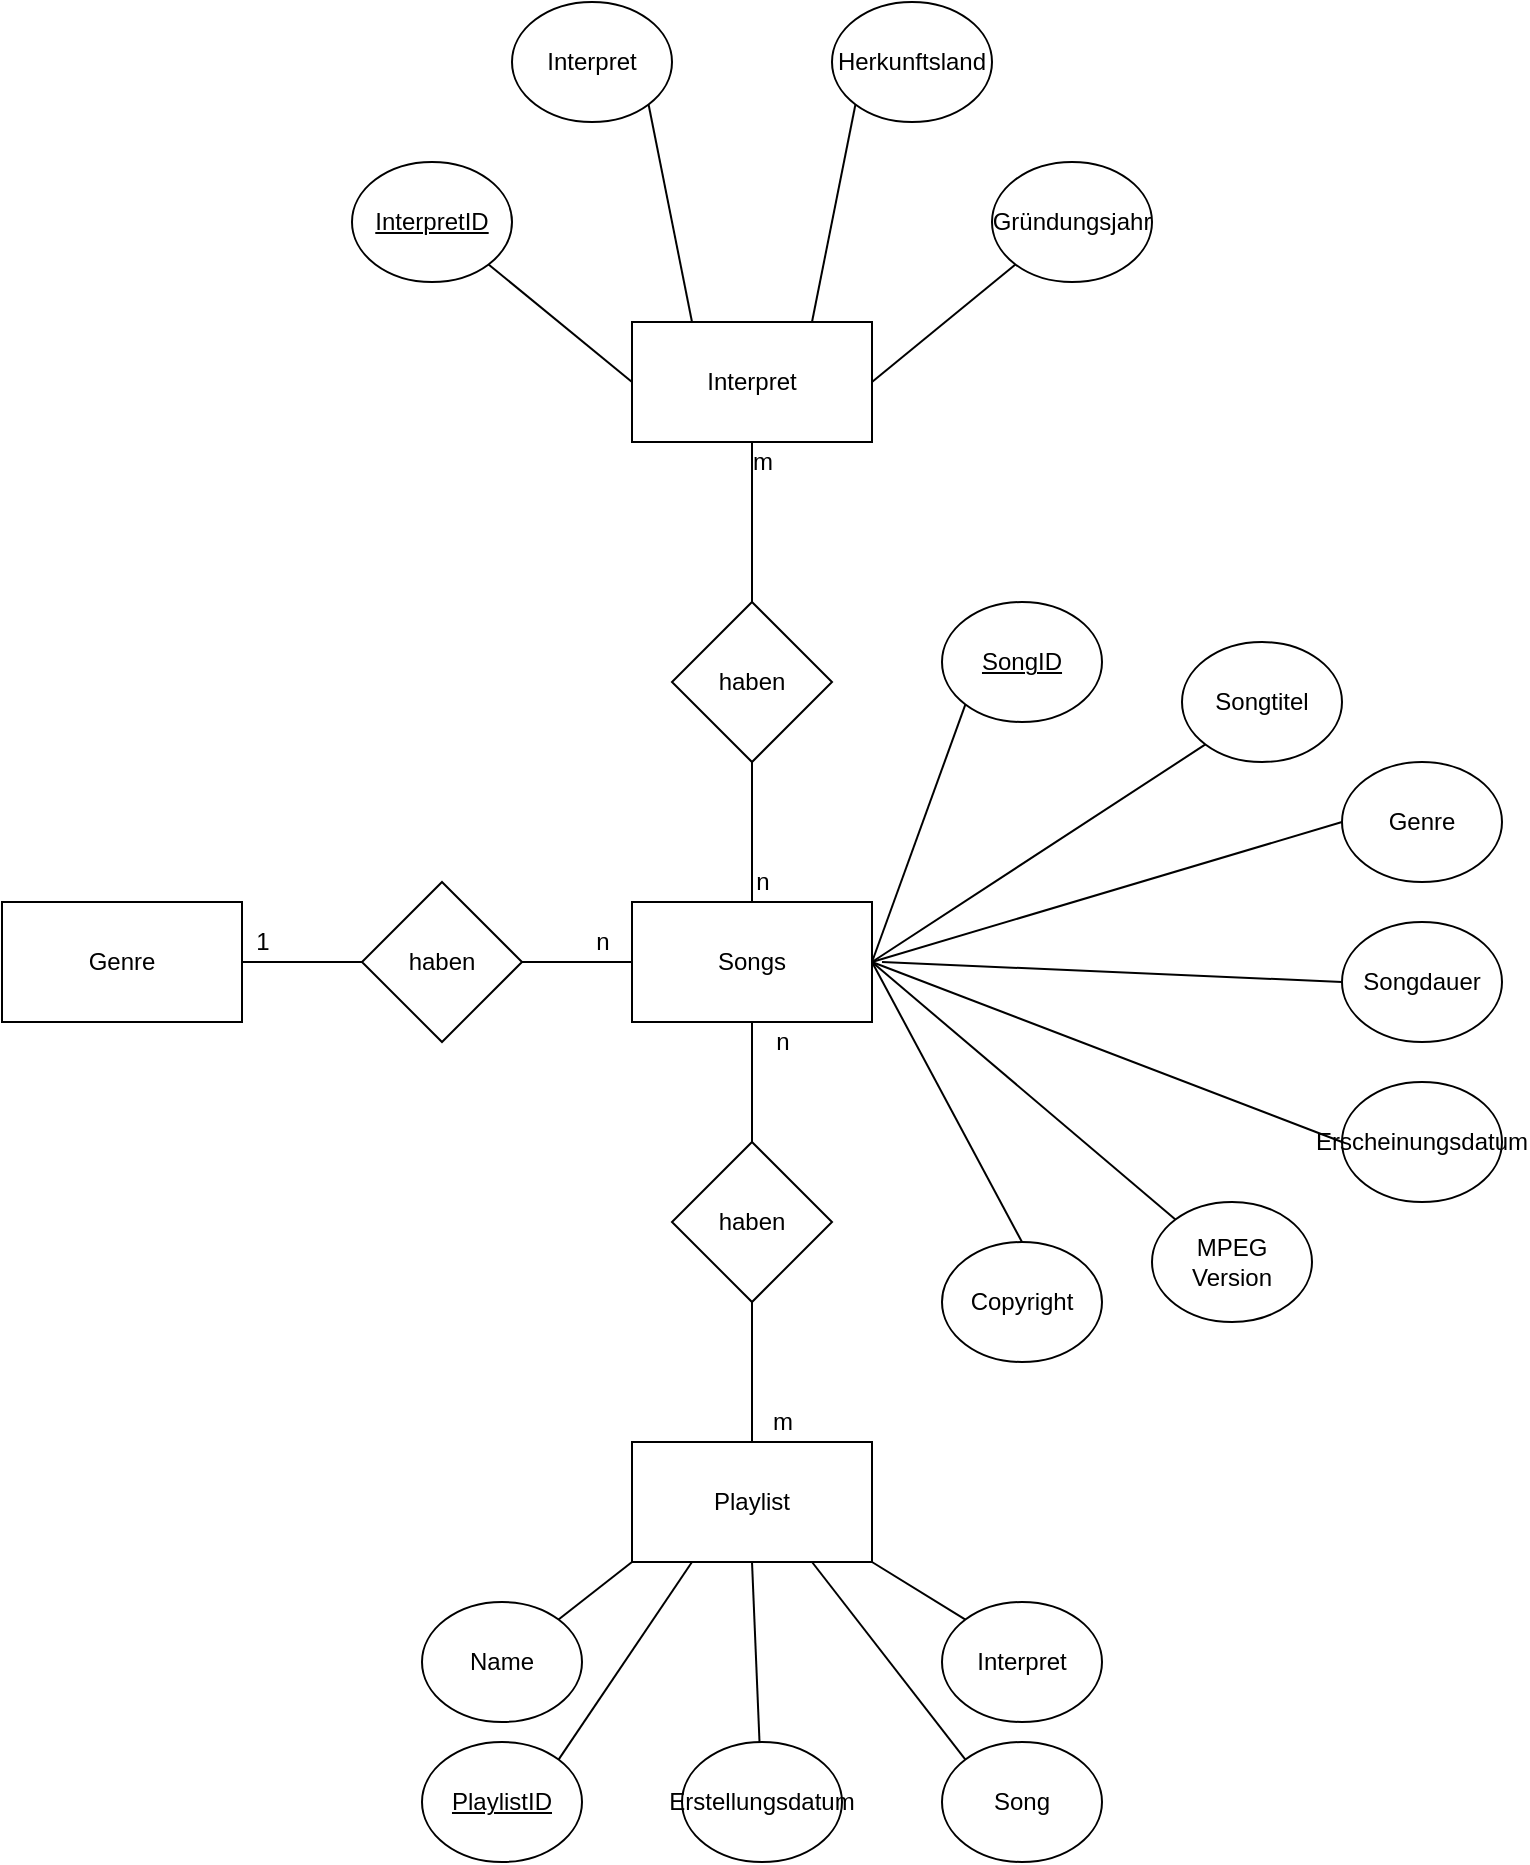 <mxfile version="15.9.6" type="github">
  <diagram id="R2lEEEUBdFMjLlhIrx00" name="Page-1">
    <mxGraphModel dx="1422" dy="804" grid="1" gridSize="10" guides="1" tooltips="1" connect="1" arrows="1" fold="1" page="1" pageScale="1" pageWidth="850" pageHeight="1100" math="0" shadow="0" extFonts="Permanent Marker^https://fonts.googleapis.com/css?family=Permanent+Marker">
      <root>
        <mxCell id="0" />
        <mxCell id="1" parent="0" />
        <mxCell id="w77EJnv2JKa_y9g_lHDK-1" value="Interpret" style="rounded=0;whiteSpace=wrap;html=1;" vertex="1" parent="1">
          <mxGeometry x="365" y="190" width="120" height="60" as="geometry" />
        </mxCell>
        <mxCell id="w77EJnv2JKa_y9g_lHDK-2" value="haben" style="rhombus;whiteSpace=wrap;html=1;" vertex="1" parent="1">
          <mxGeometry x="385" y="330" width="80" height="80" as="geometry" />
        </mxCell>
        <mxCell id="w77EJnv2JKa_y9g_lHDK-3" value="Songs" style="rounded=0;whiteSpace=wrap;html=1;" vertex="1" parent="1">
          <mxGeometry x="365" y="480" width="120" height="60" as="geometry" />
        </mxCell>
        <mxCell id="w77EJnv2JKa_y9g_lHDK-4" value="Playlist" style="rounded=0;whiteSpace=wrap;html=1;" vertex="1" parent="1">
          <mxGeometry x="365" y="750" width="120" height="60" as="geometry" />
        </mxCell>
        <mxCell id="w77EJnv2JKa_y9g_lHDK-5" value="Genre" style="rounded=0;whiteSpace=wrap;html=1;" vertex="1" parent="1">
          <mxGeometry x="50" y="480" width="120" height="60" as="geometry" />
        </mxCell>
        <mxCell id="w77EJnv2JKa_y9g_lHDK-6" value="haben" style="rhombus;whiteSpace=wrap;html=1;" vertex="1" parent="1">
          <mxGeometry x="385" y="600" width="80" height="80" as="geometry" />
        </mxCell>
        <mxCell id="w77EJnv2JKa_y9g_lHDK-7" value="haben" style="rhombus;whiteSpace=wrap;html=1;" vertex="1" parent="1">
          <mxGeometry x="230" y="470" width="80" height="80" as="geometry" />
        </mxCell>
        <mxCell id="w77EJnv2JKa_y9g_lHDK-8" value="&lt;u&gt;InterpretID&lt;/u&gt;" style="ellipse;whiteSpace=wrap;html=1;" vertex="1" parent="1">
          <mxGeometry x="225" y="110" width="80" height="60" as="geometry" />
        </mxCell>
        <mxCell id="w77EJnv2JKa_y9g_lHDK-11" value="Interpret" style="ellipse;whiteSpace=wrap;html=1;" vertex="1" parent="1">
          <mxGeometry x="305" y="30" width="80" height="60" as="geometry" />
        </mxCell>
        <mxCell id="w77EJnv2JKa_y9g_lHDK-12" value="Herkunftsland" style="ellipse;whiteSpace=wrap;html=1;" vertex="1" parent="1">
          <mxGeometry x="465" y="30" width="80" height="60" as="geometry" />
        </mxCell>
        <mxCell id="w77EJnv2JKa_y9g_lHDK-13" value="Gründungsjahr" style="ellipse;whiteSpace=wrap;html=1;" vertex="1" parent="1">
          <mxGeometry x="545" y="110" width="80" height="60" as="geometry" />
        </mxCell>
        <mxCell id="w77EJnv2JKa_y9g_lHDK-15" value="&lt;u&gt;SongID&lt;/u&gt;" style="ellipse;whiteSpace=wrap;html=1;" vertex="1" parent="1">
          <mxGeometry x="520" y="330" width="80" height="60" as="geometry" />
        </mxCell>
        <mxCell id="w77EJnv2JKa_y9g_lHDK-16" value="Songtitel" style="ellipse;whiteSpace=wrap;html=1;" vertex="1" parent="1">
          <mxGeometry x="640" y="350" width="80" height="60" as="geometry" />
        </mxCell>
        <mxCell id="w77EJnv2JKa_y9g_lHDK-17" value="Songdauer" style="ellipse;whiteSpace=wrap;html=1;" vertex="1" parent="1">
          <mxGeometry x="720" y="490" width="80" height="60" as="geometry" />
        </mxCell>
        <mxCell id="w77EJnv2JKa_y9g_lHDK-18" value="Genre" style="ellipse;whiteSpace=wrap;html=1;" vertex="1" parent="1">
          <mxGeometry x="720" y="410" width="80" height="60" as="geometry" />
        </mxCell>
        <mxCell id="w77EJnv2JKa_y9g_lHDK-19" value="Erscheinungsdatum" style="ellipse;whiteSpace=wrap;html=1;" vertex="1" parent="1">
          <mxGeometry x="720" y="570" width="80" height="60" as="geometry" />
        </mxCell>
        <mxCell id="w77EJnv2JKa_y9g_lHDK-20" value="MPEG Version" style="ellipse;whiteSpace=wrap;html=1;" vertex="1" parent="1">
          <mxGeometry x="625" y="630" width="80" height="60" as="geometry" />
        </mxCell>
        <mxCell id="w77EJnv2JKa_y9g_lHDK-22" value="Copyright" style="ellipse;whiteSpace=wrap;html=1;" vertex="1" parent="1">
          <mxGeometry x="520" y="650" width="80" height="60" as="geometry" />
        </mxCell>
        <mxCell id="w77EJnv2JKa_y9g_lHDK-25" value="Name" style="ellipse;whiteSpace=wrap;html=1;" vertex="1" parent="1">
          <mxGeometry x="260" y="830" width="80" height="60" as="geometry" />
        </mxCell>
        <mxCell id="w77EJnv2JKa_y9g_lHDK-26" value="Erstellungsdatum" style="ellipse;whiteSpace=wrap;html=1;" vertex="1" parent="1">
          <mxGeometry x="390" y="900" width="80" height="60" as="geometry" />
        </mxCell>
        <mxCell id="w77EJnv2JKa_y9g_lHDK-27" value="Song" style="ellipse;whiteSpace=wrap;html=1;" vertex="1" parent="1">
          <mxGeometry x="520" y="900" width="80" height="60" as="geometry" />
        </mxCell>
        <mxCell id="w77EJnv2JKa_y9g_lHDK-28" value="Interpret" style="ellipse;whiteSpace=wrap;html=1;" vertex="1" parent="1">
          <mxGeometry x="520" y="830" width="80" height="60" as="geometry" />
        </mxCell>
        <mxCell id="w77EJnv2JKa_y9g_lHDK-29" value="&lt;u&gt;PlaylistID&lt;/u&gt;" style="ellipse;whiteSpace=wrap;html=1;" vertex="1" parent="1">
          <mxGeometry x="260" y="900" width="80" height="60" as="geometry" />
        </mxCell>
        <mxCell id="w77EJnv2JKa_y9g_lHDK-44" value="" style="endArrow=none;html=1;rounded=0;exitX=1;exitY=1;exitDx=0;exitDy=0;entryX=0;entryY=0.5;entryDx=0;entryDy=0;" edge="1" parent="1" source="w77EJnv2JKa_y9g_lHDK-8" target="w77EJnv2JKa_y9g_lHDK-1">
          <mxGeometry width="50" height="50" relative="1" as="geometry">
            <mxPoint x="380" y="230" as="sourcePoint" />
            <mxPoint x="430" y="180" as="targetPoint" />
          </mxGeometry>
        </mxCell>
        <mxCell id="w77EJnv2JKa_y9g_lHDK-45" value="" style="endArrow=none;html=1;rounded=0;entryX=0.25;entryY=0;entryDx=0;entryDy=0;exitX=1;exitY=1;exitDx=0;exitDy=0;" edge="1" parent="1" source="w77EJnv2JKa_y9g_lHDK-11" target="w77EJnv2JKa_y9g_lHDK-1">
          <mxGeometry width="50" height="50" relative="1" as="geometry">
            <mxPoint x="370" y="90" as="sourcePoint" />
            <mxPoint x="375" y="230" as="targetPoint" />
          </mxGeometry>
        </mxCell>
        <mxCell id="w77EJnv2JKa_y9g_lHDK-46" value="" style="endArrow=none;html=1;rounded=0;entryX=0.75;entryY=0;entryDx=0;entryDy=0;exitX=0;exitY=1;exitDx=0;exitDy=0;" edge="1" parent="1" source="w77EJnv2JKa_y9g_lHDK-12" target="w77EJnv2JKa_y9g_lHDK-1">
          <mxGeometry width="50" height="50" relative="1" as="geometry">
            <mxPoint x="383.284" y="91.213" as="sourcePoint" />
            <mxPoint x="405" y="200" as="targetPoint" />
          </mxGeometry>
        </mxCell>
        <mxCell id="w77EJnv2JKa_y9g_lHDK-47" value="" style="endArrow=none;html=1;rounded=0;entryX=1;entryY=0.5;entryDx=0;entryDy=0;exitX=0;exitY=1;exitDx=0;exitDy=0;" edge="1" parent="1" source="w77EJnv2JKa_y9g_lHDK-13" target="w77EJnv2JKa_y9g_lHDK-1">
          <mxGeometry width="50" height="50" relative="1" as="geometry">
            <mxPoint x="486.716" y="91.213" as="sourcePoint" />
            <mxPoint x="465" y="200" as="targetPoint" />
          </mxGeometry>
        </mxCell>
        <mxCell id="w77EJnv2JKa_y9g_lHDK-49" value="" style="endArrow=none;html=1;rounded=0;entryX=1;entryY=0.5;entryDx=0;entryDy=0;exitX=0;exitY=1;exitDx=0;exitDy=0;" edge="1" parent="1" source="w77EJnv2JKa_y9g_lHDK-15" target="w77EJnv2JKa_y9g_lHDK-3">
          <mxGeometry width="50" height="50" relative="1" as="geometry">
            <mxPoint x="566.716" y="171.213" as="sourcePoint" />
            <mxPoint x="495" y="230" as="targetPoint" />
          </mxGeometry>
        </mxCell>
        <mxCell id="w77EJnv2JKa_y9g_lHDK-50" value="" style="endArrow=none;html=1;rounded=0;exitX=0;exitY=1;exitDx=0;exitDy=0;entryX=1;entryY=0.5;entryDx=0;entryDy=0;" edge="1" parent="1" source="w77EJnv2JKa_y9g_lHDK-16" target="w77EJnv2JKa_y9g_lHDK-3">
          <mxGeometry width="50" height="50" relative="1" as="geometry">
            <mxPoint x="541.716" y="391.213" as="sourcePoint" />
            <mxPoint x="480" y="510" as="targetPoint" />
          </mxGeometry>
        </mxCell>
        <mxCell id="w77EJnv2JKa_y9g_lHDK-51" value="" style="endArrow=none;html=1;rounded=0;exitX=0;exitY=0.5;exitDx=0;exitDy=0;entryX=1;entryY=0.5;entryDx=0;entryDy=0;" edge="1" parent="1" source="w77EJnv2JKa_y9g_lHDK-18" target="w77EJnv2JKa_y9g_lHDK-3">
          <mxGeometry width="50" height="50" relative="1" as="geometry">
            <mxPoint x="661.716" y="411.213" as="sourcePoint" />
            <mxPoint x="495" y="520" as="targetPoint" />
          </mxGeometry>
        </mxCell>
        <mxCell id="w77EJnv2JKa_y9g_lHDK-52" value="" style="endArrow=none;html=1;rounded=0;exitX=0;exitY=0.5;exitDx=0;exitDy=0;" edge="1" parent="1" source="w77EJnv2JKa_y9g_lHDK-17">
          <mxGeometry width="50" height="50" relative="1" as="geometry">
            <mxPoint x="730" y="450" as="sourcePoint" />
            <mxPoint x="490" y="510" as="targetPoint" />
          </mxGeometry>
        </mxCell>
        <mxCell id="w77EJnv2JKa_y9g_lHDK-53" value="" style="endArrow=none;html=1;rounded=0;exitX=0;exitY=0.5;exitDx=0;exitDy=0;entryX=1;entryY=0.5;entryDx=0;entryDy=0;" edge="1" parent="1" source="w77EJnv2JKa_y9g_lHDK-19" target="w77EJnv2JKa_y9g_lHDK-3">
          <mxGeometry width="50" height="50" relative="1" as="geometry">
            <mxPoint x="730" y="530" as="sourcePoint" />
            <mxPoint x="500" y="520" as="targetPoint" />
          </mxGeometry>
        </mxCell>
        <mxCell id="w77EJnv2JKa_y9g_lHDK-54" value="" style="endArrow=none;html=1;rounded=0;exitX=0;exitY=0;exitDx=0;exitDy=0;entryX=1;entryY=0.5;entryDx=0;entryDy=0;" edge="1" parent="1" source="w77EJnv2JKa_y9g_lHDK-20" target="w77EJnv2JKa_y9g_lHDK-3">
          <mxGeometry width="50" height="50" relative="1" as="geometry">
            <mxPoint x="730" y="610" as="sourcePoint" />
            <mxPoint x="495" y="520" as="targetPoint" />
          </mxGeometry>
        </mxCell>
        <mxCell id="w77EJnv2JKa_y9g_lHDK-55" value="" style="endArrow=none;html=1;rounded=0;exitX=0.5;exitY=0;exitDx=0;exitDy=0;entryX=1;entryY=0.5;entryDx=0;entryDy=0;" edge="1" parent="1" source="w77EJnv2JKa_y9g_lHDK-22" target="w77EJnv2JKa_y9g_lHDK-3">
          <mxGeometry width="50" height="50" relative="1" as="geometry">
            <mxPoint x="646.716" y="648.787" as="sourcePoint" />
            <mxPoint x="490" y="510" as="targetPoint" />
          </mxGeometry>
        </mxCell>
        <mxCell id="w77EJnv2JKa_y9g_lHDK-56" value="" style="endArrow=none;html=1;rounded=0;exitX=0;exitY=0;exitDx=0;exitDy=0;entryX=1;entryY=1;entryDx=0;entryDy=0;" edge="1" parent="1" source="w77EJnv2JKa_y9g_lHDK-28" target="w77EJnv2JKa_y9g_lHDK-4">
          <mxGeometry width="50" height="50" relative="1" as="geometry">
            <mxPoint x="656.716" y="658.787" as="sourcePoint" />
            <mxPoint x="505" y="530" as="targetPoint" />
          </mxGeometry>
        </mxCell>
        <mxCell id="w77EJnv2JKa_y9g_lHDK-57" value="" style="endArrow=none;html=1;rounded=0;exitX=1;exitY=0;exitDx=0;exitDy=0;entryX=0;entryY=1;entryDx=0;entryDy=0;" edge="1" parent="1" source="w77EJnv2JKa_y9g_lHDK-25" target="w77EJnv2JKa_y9g_lHDK-4">
          <mxGeometry width="50" height="50" relative="1" as="geometry">
            <mxPoint x="541.716" y="848.787" as="sourcePoint" />
            <mxPoint x="495" y="820" as="targetPoint" />
          </mxGeometry>
        </mxCell>
        <mxCell id="w77EJnv2JKa_y9g_lHDK-58" value="" style="endArrow=none;html=1;rounded=0;exitX=0.75;exitY=1;exitDx=0;exitDy=0;entryX=0;entryY=0;entryDx=0;entryDy=0;" edge="1" parent="1" source="w77EJnv2JKa_y9g_lHDK-4" target="w77EJnv2JKa_y9g_lHDK-27">
          <mxGeometry width="50" height="50" relative="1" as="geometry">
            <mxPoint x="551.716" y="858.787" as="sourcePoint" />
            <mxPoint x="505" y="830" as="targetPoint" />
          </mxGeometry>
        </mxCell>
        <mxCell id="w77EJnv2JKa_y9g_lHDK-60" value="" style="endArrow=none;html=1;rounded=0;exitX=0.5;exitY=1;exitDx=0;exitDy=0;" edge="1" parent="1" source="w77EJnv2JKa_y9g_lHDK-4" target="w77EJnv2JKa_y9g_lHDK-26">
          <mxGeometry width="50" height="50" relative="1" as="geometry">
            <mxPoint x="465" y="820" as="sourcePoint" />
            <mxPoint x="541.716" y="918.787" as="targetPoint" />
          </mxGeometry>
        </mxCell>
        <mxCell id="w77EJnv2JKa_y9g_lHDK-61" value="" style="endArrow=none;html=1;rounded=0;exitX=0.25;exitY=1;exitDx=0;exitDy=0;entryX=1;entryY=0;entryDx=0;entryDy=0;" edge="1" parent="1" source="w77EJnv2JKa_y9g_lHDK-4" target="w77EJnv2JKa_y9g_lHDK-29">
          <mxGeometry width="50" height="50" relative="1" as="geometry">
            <mxPoint x="435" y="820" as="sourcePoint" />
            <mxPoint x="438.751" y="910.015" as="targetPoint" />
          </mxGeometry>
        </mxCell>
        <mxCell id="w77EJnv2JKa_y9g_lHDK-62" value="" style="endArrow=none;html=1;rounded=0;exitX=1;exitY=0.5;exitDx=0;exitDy=0;" edge="1" parent="1" source="w77EJnv2JKa_y9g_lHDK-5" target="w77EJnv2JKa_y9g_lHDK-7">
          <mxGeometry width="50" height="50" relative="1" as="geometry">
            <mxPoint x="380" y="330" as="sourcePoint" />
            <mxPoint x="430" y="280" as="targetPoint" />
          </mxGeometry>
        </mxCell>
        <mxCell id="w77EJnv2JKa_y9g_lHDK-63" value="" style="endArrow=none;html=1;rounded=0;exitX=0;exitY=0.5;exitDx=0;exitDy=0;entryX=1;entryY=0.5;entryDx=0;entryDy=0;" edge="1" parent="1" source="w77EJnv2JKa_y9g_lHDK-3" target="w77EJnv2JKa_y9g_lHDK-7">
          <mxGeometry width="50" height="50" relative="1" as="geometry">
            <mxPoint x="180" y="520" as="sourcePoint" />
            <mxPoint x="240" y="520" as="targetPoint" />
          </mxGeometry>
        </mxCell>
        <mxCell id="w77EJnv2JKa_y9g_lHDK-64" value="1" style="text;html=1;align=center;verticalAlign=middle;resizable=0;points=[];autosize=1;strokeColor=none;fillColor=none;" vertex="1" parent="1">
          <mxGeometry x="170" y="490" width="20" height="20" as="geometry" />
        </mxCell>
        <mxCell id="w77EJnv2JKa_y9g_lHDK-65" value="n" style="text;html=1;align=center;verticalAlign=middle;resizable=0;points=[];autosize=1;strokeColor=none;fillColor=none;" vertex="1" parent="1">
          <mxGeometry x="340" y="490" width="20" height="20" as="geometry" />
        </mxCell>
        <mxCell id="w77EJnv2JKa_y9g_lHDK-66" value="" style="endArrow=none;html=1;rounded=0;exitX=0.5;exitY=0;exitDx=0;exitDy=0;entryX=0.5;entryY=1;entryDx=0;entryDy=0;" edge="1" parent="1" source="w77EJnv2JKa_y9g_lHDK-2" target="w77EJnv2JKa_y9g_lHDK-1">
          <mxGeometry width="50" height="50" relative="1" as="geometry">
            <mxPoint x="380" y="330" as="sourcePoint" />
            <mxPoint x="430" y="280" as="targetPoint" />
          </mxGeometry>
        </mxCell>
        <mxCell id="w77EJnv2JKa_y9g_lHDK-67" value="" style="endArrow=none;html=1;rounded=0;exitX=0.5;exitY=0;exitDx=0;exitDy=0;" edge="1" parent="1" source="w77EJnv2JKa_y9g_lHDK-3">
          <mxGeometry width="50" height="50" relative="1" as="geometry">
            <mxPoint x="380" y="330" as="sourcePoint" />
            <mxPoint x="425" y="410" as="targetPoint" />
          </mxGeometry>
        </mxCell>
        <mxCell id="w77EJnv2JKa_y9g_lHDK-68" value="m" style="text;html=1;align=center;verticalAlign=middle;resizable=0;points=[];autosize=1;strokeColor=none;fillColor=none;" vertex="1" parent="1">
          <mxGeometry x="415" y="250" width="30" height="20" as="geometry" />
        </mxCell>
        <mxCell id="w77EJnv2JKa_y9g_lHDK-69" value="n" style="text;html=1;align=center;verticalAlign=middle;resizable=0;points=[];autosize=1;strokeColor=none;fillColor=none;" vertex="1" parent="1">
          <mxGeometry x="420" y="460" width="20" height="20" as="geometry" />
        </mxCell>
        <mxCell id="w77EJnv2JKa_y9g_lHDK-71" value="" style="endArrow=none;html=1;rounded=0;exitX=0.5;exitY=0;exitDx=0;exitDy=0;" edge="1" parent="1" source="w77EJnv2JKa_y9g_lHDK-6">
          <mxGeometry width="50" height="50" relative="1" as="geometry">
            <mxPoint x="380" y="530" as="sourcePoint" />
            <mxPoint x="425" y="540" as="targetPoint" />
          </mxGeometry>
        </mxCell>
        <mxCell id="w77EJnv2JKa_y9g_lHDK-72" value="n" style="text;html=1;align=center;verticalAlign=middle;resizable=0;points=[];autosize=1;strokeColor=none;fillColor=none;" vertex="1" parent="1">
          <mxGeometry x="430" y="540" width="20" height="20" as="geometry" />
        </mxCell>
        <mxCell id="w77EJnv2JKa_y9g_lHDK-73" value="" style="endArrow=none;html=1;rounded=0;exitX=0.5;exitY=0;exitDx=0;exitDy=0;" edge="1" parent="1" source="w77EJnv2JKa_y9g_lHDK-4">
          <mxGeometry width="50" height="50" relative="1" as="geometry">
            <mxPoint x="380" y="530" as="sourcePoint" />
            <mxPoint x="425" y="680" as="targetPoint" />
          </mxGeometry>
        </mxCell>
        <mxCell id="w77EJnv2JKa_y9g_lHDK-74" value="m" style="text;html=1;align=center;verticalAlign=middle;resizable=0;points=[];autosize=1;strokeColor=none;fillColor=none;" vertex="1" parent="1">
          <mxGeometry x="425" y="730" width="30" height="20" as="geometry" />
        </mxCell>
      </root>
    </mxGraphModel>
  </diagram>
</mxfile>
